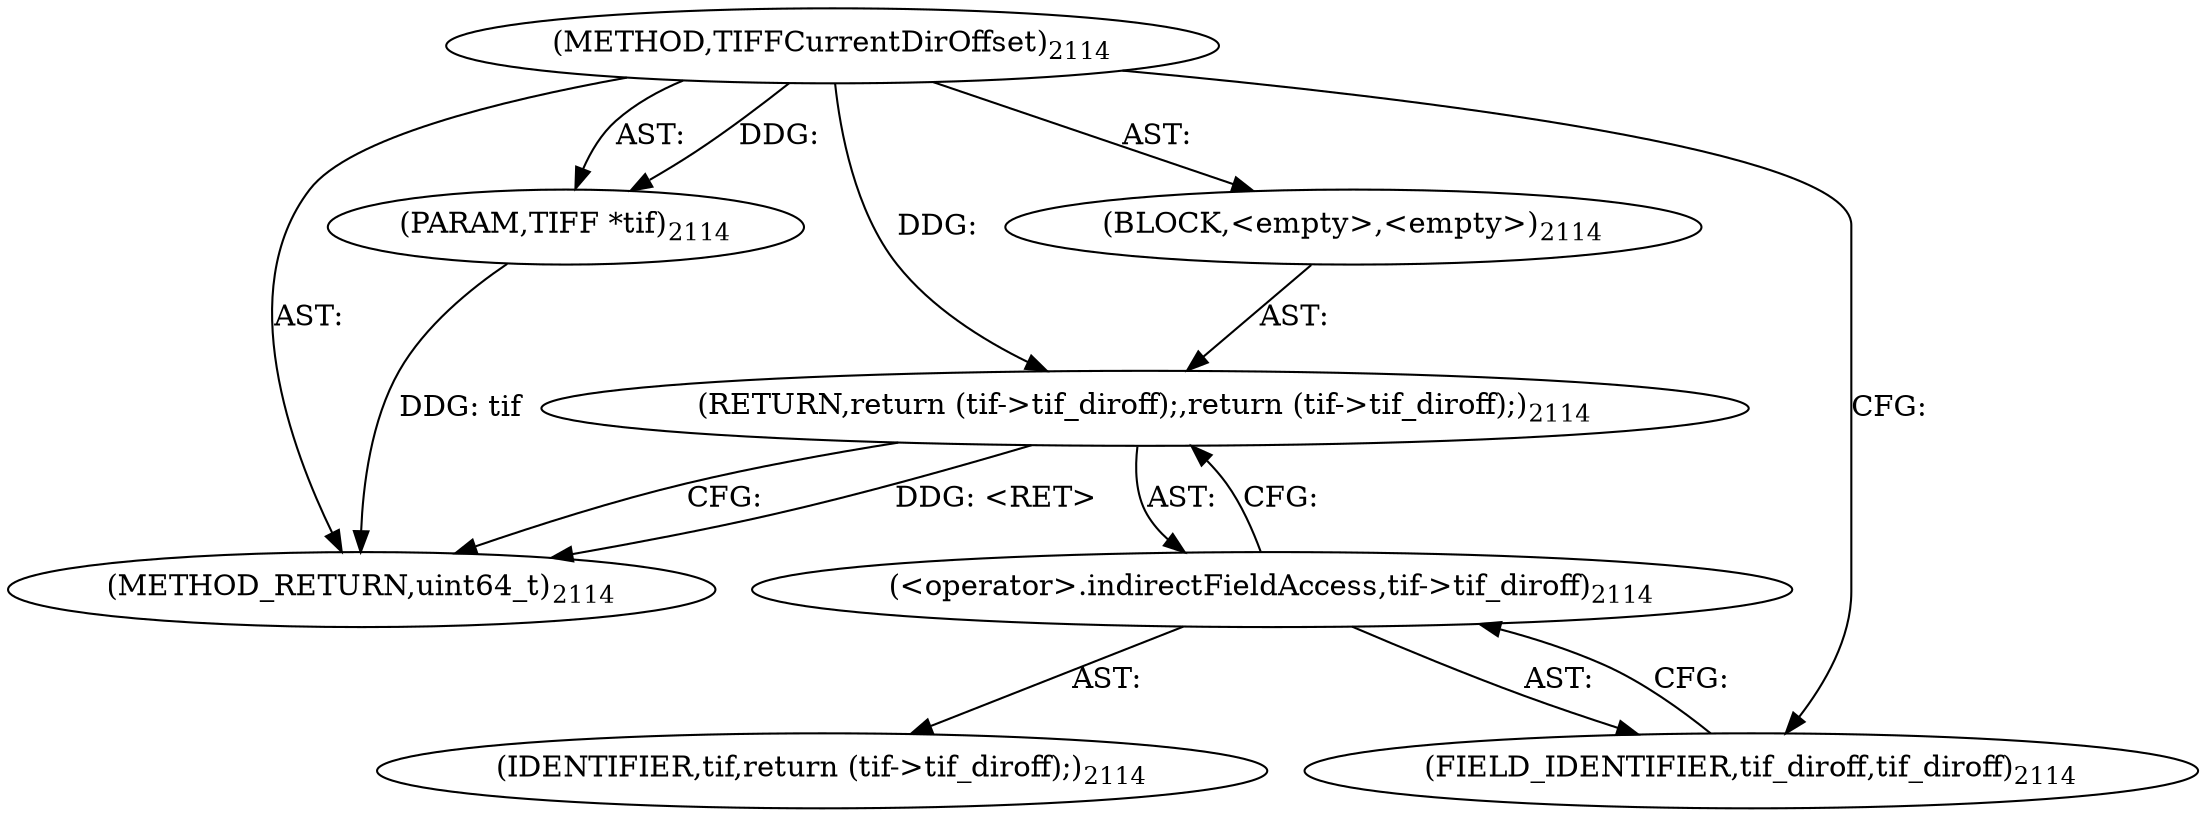 digraph "TIFFCurrentDirOffset" {  
"44835" [label = <(METHOD,TIFFCurrentDirOffset)<SUB>2114</SUB>> ]
"44836" [label = <(PARAM,TIFF *tif)<SUB>2114</SUB>> ]
"44837" [label = <(BLOCK,&lt;empty&gt;,&lt;empty&gt;)<SUB>2114</SUB>> ]
"44838" [label = <(RETURN,return (tif-&gt;tif_diroff);,return (tif-&gt;tif_diroff);)<SUB>2114</SUB>> ]
"44839" [label = <(&lt;operator&gt;.indirectFieldAccess,tif-&gt;tif_diroff)<SUB>2114</SUB>> ]
"44840" [label = <(IDENTIFIER,tif,return (tif-&gt;tif_diroff);)<SUB>2114</SUB>> ]
"44841" [label = <(FIELD_IDENTIFIER,tif_diroff,tif_diroff)<SUB>2114</SUB>> ]
"44842" [label = <(METHOD_RETURN,uint64_t)<SUB>2114</SUB>> ]
  "44835" -> "44836"  [ label = "AST: "] 
  "44835" -> "44837"  [ label = "AST: "] 
  "44835" -> "44842"  [ label = "AST: "] 
  "44837" -> "44838"  [ label = "AST: "] 
  "44838" -> "44839"  [ label = "AST: "] 
  "44839" -> "44840"  [ label = "AST: "] 
  "44839" -> "44841"  [ label = "AST: "] 
  "44838" -> "44842"  [ label = "CFG: "] 
  "44839" -> "44838"  [ label = "CFG: "] 
  "44841" -> "44839"  [ label = "CFG: "] 
  "44835" -> "44841"  [ label = "CFG: "] 
  "44838" -> "44842"  [ label = "DDG: &lt;RET&gt;"] 
  "44836" -> "44842"  [ label = "DDG: tif"] 
  "44835" -> "44836"  [ label = "DDG: "] 
  "44835" -> "44838"  [ label = "DDG: "] 
}
